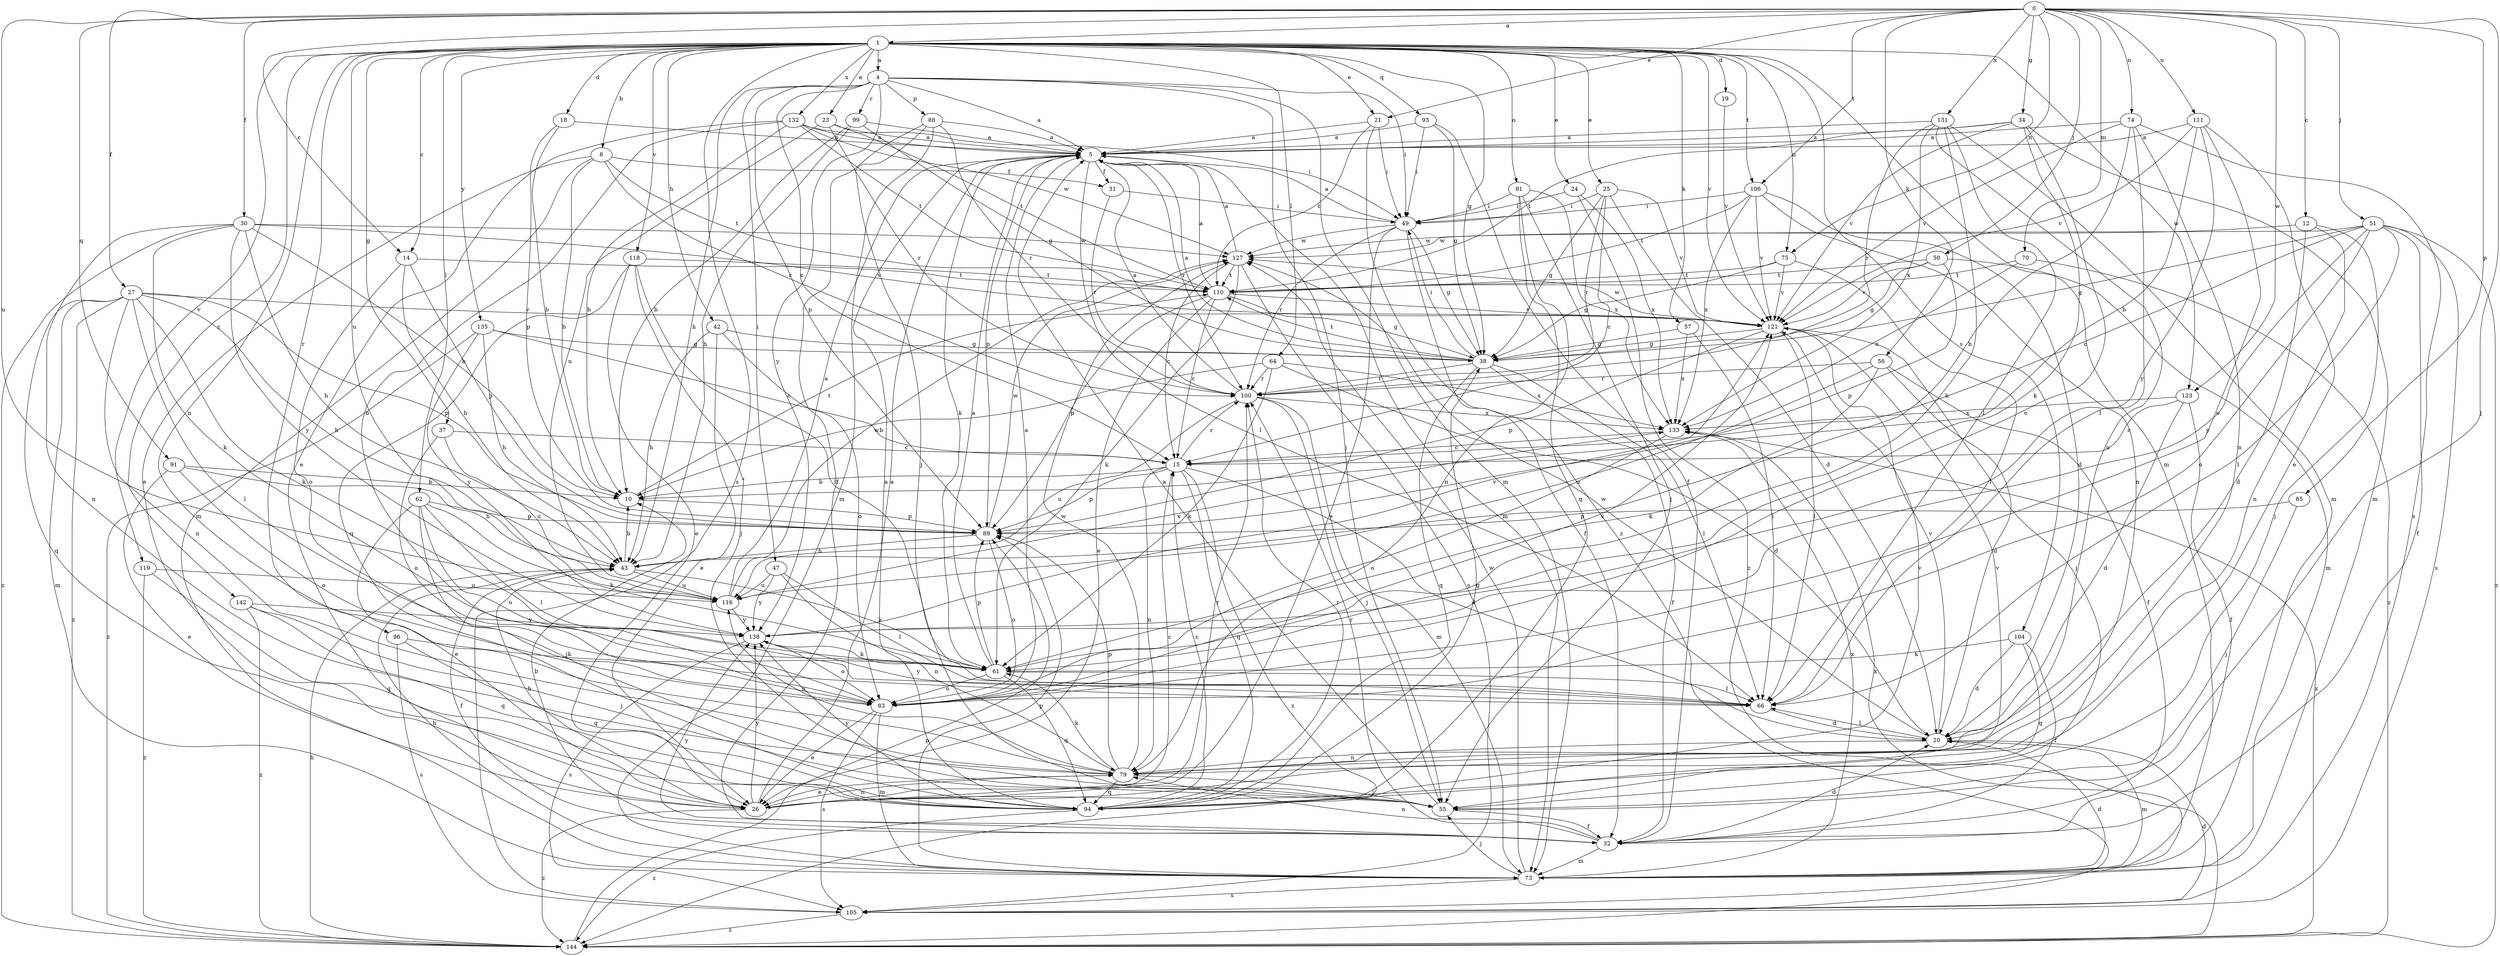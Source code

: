 strict digraph  {
0;
1;
4;
5;
8;
10;
12;
14;
15;
18;
19;
20;
21;
23;
24;
25;
26;
27;
30;
31;
32;
34;
37;
38;
42;
43;
47;
49;
50;
51;
55;
56;
57;
61;
62;
64;
66;
70;
73;
74;
75;
79;
81;
83;
85;
88;
89;
91;
93;
94;
96;
99;
100;
104;
105;
106;
110;
111;
116;
118;
119;
121;
123;
127;
131;
132;
133;
135;
138;
142;
144;
0 -> 1  [label=a];
0 -> 12  [label=c];
0 -> 14  [label=c];
0 -> 21  [label=e];
0 -> 27  [label=f];
0 -> 30  [label=f];
0 -> 34  [label=g];
0 -> 50  [label=j];
0 -> 51  [label=j];
0 -> 55  [label=j];
0 -> 56  [label=k];
0 -> 70  [label=m];
0 -> 74  [label=n];
0 -> 75  [label=n];
0 -> 85  [label=p];
0 -> 91  [label=q];
0 -> 106  [label=t];
0 -> 111  [label=u];
0 -> 116  [label=u];
0 -> 123  [label=w];
0 -> 131  [label=x];
1 -> 4  [label=a];
1 -> 8  [label=b];
1 -> 14  [label=c];
1 -> 18  [label=d];
1 -> 19  [label=d];
1 -> 21  [label=e];
1 -> 23  [label=e];
1 -> 24  [label=e];
1 -> 25  [label=e];
1 -> 37  [label=g];
1 -> 38  [label=g];
1 -> 42  [label=h];
1 -> 57  [label=k];
1 -> 62  [label=l];
1 -> 64  [label=l];
1 -> 73  [label=m];
1 -> 75  [label=n];
1 -> 79  [label=n];
1 -> 81  [label=o];
1 -> 93  [label=q];
1 -> 96  [label=r];
1 -> 104  [label=s];
1 -> 105  [label=s];
1 -> 106  [label=t];
1 -> 116  [label=u];
1 -> 118  [label=v];
1 -> 119  [label=v];
1 -> 121  [label=v];
1 -> 123  [label=w];
1 -> 132  [label=x];
1 -> 135  [label=y];
1 -> 142  [label=z];
4 -> 5  [label=a];
4 -> 15  [label=c];
4 -> 43  [label=h];
4 -> 47  [label=i];
4 -> 49  [label=i];
4 -> 55  [label=j];
4 -> 73  [label=m];
4 -> 88  [label=p];
4 -> 89  [label=p];
4 -> 99  [label=r];
4 -> 138  [label=y];
5 -> 31  [label=f];
5 -> 61  [label=k];
5 -> 66  [label=l];
5 -> 73  [label=m];
5 -> 89  [label=p];
5 -> 100  [label=r];
8 -> 10  [label=b];
8 -> 26  [label=e];
8 -> 31  [label=f];
8 -> 73  [label=m];
8 -> 100  [label=r];
8 -> 110  [label=t];
10 -> 89  [label=p];
10 -> 110  [label=t];
12 -> 20  [label=d];
12 -> 55  [label=j];
12 -> 79  [label=n];
12 -> 127  [label=w];
14 -> 43  [label=h];
14 -> 83  [label=o];
14 -> 89  [label=p];
14 -> 110  [label=t];
15 -> 10  [label=b];
15 -> 20  [label=d];
15 -> 79  [label=n];
15 -> 89  [label=p];
15 -> 94  [label=q];
15 -> 100  [label=r];
15 -> 144  [label=z];
18 -> 5  [label=a];
18 -> 10  [label=b];
18 -> 89  [label=p];
19 -> 121  [label=v];
20 -> 66  [label=l];
20 -> 73  [label=m];
20 -> 79  [label=n];
20 -> 121  [label=v];
20 -> 127  [label=w];
21 -> 5  [label=a];
21 -> 49  [label=i];
21 -> 110  [label=t];
21 -> 144  [label=z];
23 -> 5  [label=a];
23 -> 100  [label=r];
23 -> 110  [label=t];
23 -> 116  [label=u];
24 -> 49  [label=i];
24 -> 133  [label=x];
24 -> 144  [label=z];
25 -> 15  [label=c];
25 -> 20  [label=d];
25 -> 38  [label=g];
25 -> 49  [label=i];
25 -> 100  [label=r];
25 -> 121  [label=v];
26 -> 5  [label=a];
26 -> 15  [label=c];
26 -> 43  [label=h];
26 -> 79  [label=n];
26 -> 100  [label=r];
26 -> 121  [label=v];
26 -> 138  [label=y];
26 -> 144  [label=z];
27 -> 43  [label=h];
27 -> 61  [label=k];
27 -> 66  [label=l];
27 -> 73  [label=m];
27 -> 79  [label=n];
27 -> 89  [label=p];
27 -> 94  [label=q];
27 -> 121  [label=v];
27 -> 144  [label=z];
30 -> 10  [label=b];
30 -> 43  [label=h];
30 -> 61  [label=k];
30 -> 79  [label=n];
30 -> 121  [label=v];
30 -> 127  [label=w];
30 -> 138  [label=y];
30 -> 144  [label=z];
31 -> 49  [label=i];
31 -> 100  [label=r];
32 -> 10  [label=b];
32 -> 20  [label=d];
32 -> 73  [label=m];
32 -> 79  [label=n];
32 -> 100  [label=r];
32 -> 138  [label=y];
34 -> 5  [label=a];
34 -> 61  [label=k];
34 -> 73  [label=m];
34 -> 83  [label=o];
34 -> 110  [label=t];
34 -> 121  [label=v];
37 -> 15  [label=c];
37 -> 83  [label=o];
37 -> 116  [label=u];
38 -> 5  [label=a];
38 -> 32  [label=f];
38 -> 49  [label=i];
38 -> 66  [label=l];
38 -> 94  [label=q];
38 -> 100  [label=r];
38 -> 110  [label=t];
42 -> 26  [label=e];
42 -> 38  [label=g];
42 -> 43  [label=h];
42 -> 83  [label=o];
43 -> 10  [label=b];
43 -> 32  [label=f];
43 -> 61  [label=k];
43 -> 116  [label=u];
47 -> 66  [label=l];
47 -> 79  [label=n];
47 -> 116  [label=u];
47 -> 138  [label=y];
49 -> 5  [label=a];
49 -> 26  [label=e];
49 -> 32  [label=f];
49 -> 38  [label=g];
49 -> 100  [label=r];
49 -> 127  [label=w];
50 -> 38  [label=g];
50 -> 73  [label=m];
50 -> 89  [label=p];
50 -> 110  [label=t];
50 -> 121  [label=v];
51 -> 15  [label=c];
51 -> 32  [label=f];
51 -> 38  [label=g];
51 -> 66  [label=l];
51 -> 83  [label=o];
51 -> 105  [label=s];
51 -> 127  [label=w];
51 -> 138  [label=y];
51 -> 144  [label=z];
55 -> 5  [label=a];
55 -> 32  [label=f];
56 -> 20  [label=d];
56 -> 32  [label=f];
56 -> 61  [label=k];
56 -> 100  [label=r];
56 -> 116  [label=u];
57 -> 38  [label=g];
57 -> 66  [label=l];
57 -> 133  [label=x];
61 -> 5  [label=a];
61 -> 66  [label=l];
61 -> 83  [label=o];
61 -> 89  [label=p];
61 -> 94  [label=q];
62 -> 26  [label=e];
62 -> 55  [label=j];
62 -> 61  [label=k];
62 -> 66  [label=l];
62 -> 83  [label=o];
62 -> 89  [label=p];
64 -> 10  [label=b];
64 -> 20  [label=d];
64 -> 61  [label=k];
64 -> 100  [label=r];
64 -> 133  [label=x];
66 -> 20  [label=d];
66 -> 138  [label=y];
70 -> 110  [label=t];
70 -> 133  [label=x];
70 -> 144  [label=z];
73 -> 20  [label=d];
73 -> 43  [label=h];
73 -> 55  [label=j];
73 -> 89  [label=p];
73 -> 105  [label=s];
73 -> 127  [label=w];
73 -> 133  [label=x];
74 -> 5  [label=a];
74 -> 43  [label=h];
74 -> 66  [label=l];
74 -> 79  [label=n];
74 -> 105  [label=s];
74 -> 121  [label=v];
75 -> 38  [label=g];
75 -> 66  [label=l];
75 -> 110  [label=t];
75 -> 121  [label=v];
79 -> 26  [label=e];
79 -> 55  [label=j];
79 -> 61  [label=k];
79 -> 89  [label=p];
79 -> 94  [label=q];
79 -> 116  [label=u];
79 -> 127  [label=w];
81 -> 49  [label=i];
81 -> 55  [label=j];
81 -> 79  [label=n];
81 -> 94  [label=q];
81 -> 133  [label=x];
83 -> 5  [label=a];
83 -> 26  [label=e];
83 -> 73  [label=m];
83 -> 105  [label=s];
83 -> 121  [label=v];
85 -> 55  [label=j];
85 -> 89  [label=p];
88 -> 5  [label=a];
88 -> 32  [label=f];
88 -> 55  [label=j];
88 -> 73  [label=m];
88 -> 100  [label=r];
89 -> 43  [label=h];
89 -> 83  [label=o];
89 -> 127  [label=w];
91 -> 10  [label=b];
91 -> 26  [label=e];
91 -> 43  [label=h];
91 -> 83  [label=o];
93 -> 5  [label=a];
93 -> 32  [label=f];
93 -> 38  [label=g];
93 -> 49  [label=i];
94 -> 5  [label=a];
94 -> 15  [label=c];
94 -> 38  [label=g];
94 -> 100  [label=r];
94 -> 121  [label=v];
94 -> 138  [label=y];
94 -> 144  [label=z];
96 -> 61  [label=k];
96 -> 94  [label=q];
96 -> 105  [label=s];
99 -> 5  [label=a];
99 -> 10  [label=b];
99 -> 38  [label=g];
99 -> 43  [label=h];
100 -> 5  [label=a];
100 -> 55  [label=j];
100 -> 73  [label=m];
100 -> 116  [label=u];
100 -> 133  [label=x];
104 -> 20  [label=d];
104 -> 32  [label=f];
104 -> 61  [label=k];
104 -> 94  [label=q];
105 -> 20  [label=d];
105 -> 133  [label=x];
105 -> 144  [label=z];
106 -> 20  [label=d];
106 -> 49  [label=i];
106 -> 79  [label=n];
106 -> 110  [label=t];
106 -> 121  [label=v];
106 -> 133  [label=x];
110 -> 5  [label=a];
110 -> 15  [label=c];
110 -> 26  [label=e];
110 -> 38  [label=g];
110 -> 89  [label=p];
110 -> 121  [label=v];
111 -> 5  [label=a];
111 -> 10  [label=b];
111 -> 26  [label=e];
111 -> 83  [label=o];
111 -> 121  [label=v];
111 -> 138  [label=y];
116 -> 5  [label=a];
116 -> 127  [label=w];
116 -> 133  [label=x];
116 -> 138  [label=y];
118 -> 26  [label=e];
118 -> 55  [label=j];
118 -> 66  [label=l];
118 -> 94  [label=q];
118 -> 110  [label=t];
119 -> 94  [label=q];
119 -> 116  [label=u];
119 -> 144  [label=z];
121 -> 38  [label=g];
121 -> 55  [label=j];
121 -> 66  [label=l];
121 -> 89  [label=p];
121 -> 127  [label=w];
123 -> 15  [label=c];
123 -> 20  [label=d];
123 -> 32  [label=f];
123 -> 133  [label=x];
127 -> 5  [label=a];
127 -> 15  [label=c];
127 -> 61  [label=k];
127 -> 105  [label=s];
127 -> 110  [label=t];
131 -> 5  [label=a];
131 -> 61  [label=k];
131 -> 66  [label=l];
131 -> 73  [label=m];
131 -> 79  [label=n];
131 -> 100  [label=r];
131 -> 133  [label=x];
132 -> 5  [label=a];
132 -> 10  [label=b];
132 -> 26  [label=e];
132 -> 49  [label=i];
132 -> 83  [label=o];
132 -> 110  [label=t];
132 -> 127  [label=w];
133 -> 15  [label=c];
133 -> 83  [label=o];
135 -> 15  [label=c];
135 -> 38  [label=g];
135 -> 43  [label=h];
135 -> 138  [label=y];
135 -> 144  [label=z];
138 -> 61  [label=k];
138 -> 83  [label=o];
138 -> 105  [label=s];
138 -> 121  [label=v];
142 -> 55  [label=j];
142 -> 94  [label=q];
142 -> 138  [label=y];
142 -> 144  [label=z];
144 -> 43  [label=h];
144 -> 89  [label=p];
144 -> 133  [label=x];
}
